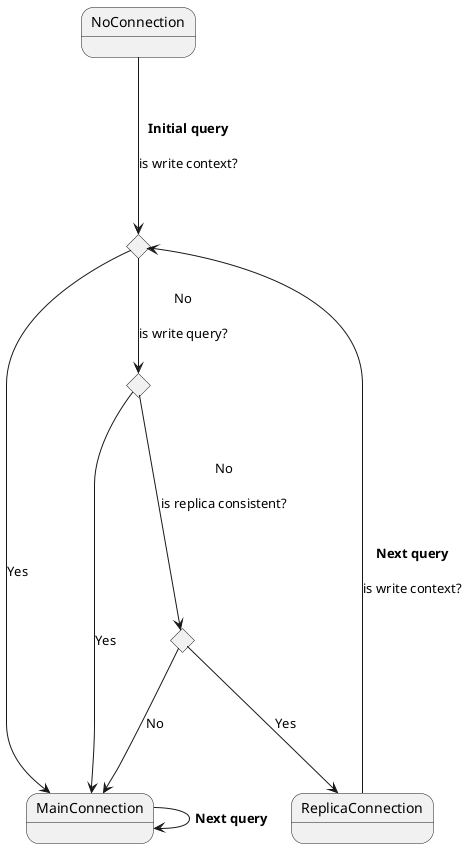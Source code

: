 @startuml
state isWriteContext <<choice>>
state isWriteQuery <<choice>>
state isReplicaConsistent <<choice>>


NoConnection   ---> isWriteContext : **Initial query**\n\nis write context?
isWriteContext ---> MainConnection   : Yes

isWriteContext --> isWriteQuery : No\n\nis write query?
isWriteQuery ---> MainConnection : Yes
isWriteQuery ---> isReplicaConsistent: No\n\nis replica consistent?

isReplicaConsistent ---> ReplicaConnection : Yes
isReplicaConsistent ---> MainConnection : No

MainConnection ---> MainConnection : **Next query**
ReplicaConnection ---> isWriteContext : **Next query**\n\nis write context?
@enduml
